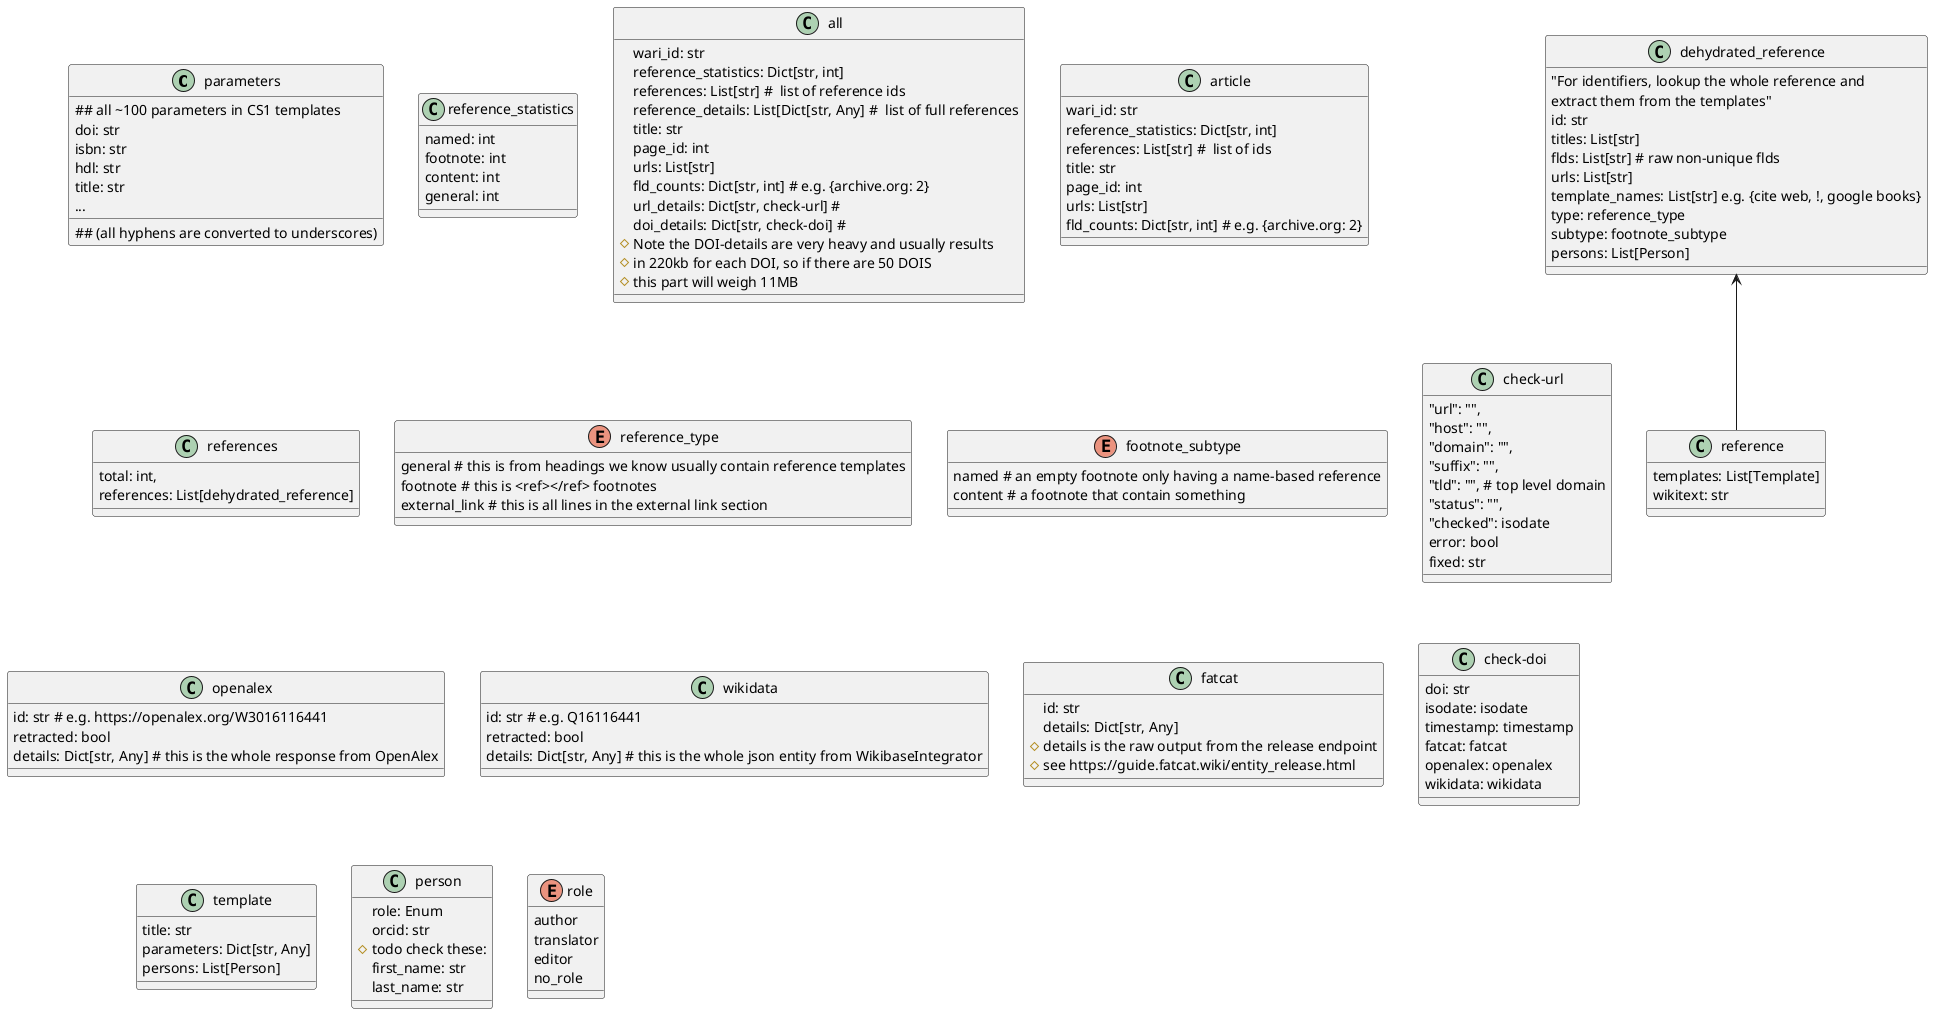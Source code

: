 @startuml
'https://plantuml.com/class-diagram

class parameters{
## all ~100 parameters in CS1 templates
## (all hyphens are converted to underscores)
doi: str
isbn: str
hdl: str
title: str
...
}
'class wikidata_details{
'fulltext_url: str
'publisher: wdqid
'journal: wdqid
'authors: List[author1_qid, ...]
'author_strings: int}
'}
class reference_statistics{
named: int
footnote: int
content: int
general: int
}
class all{
wari_id: str
reference_statistics: Dict[str, int]
references: List[str] #  list of reference ids
reference_details: List[Dict[str, Any] #  list of full references
title: str
page_id: int
urls: List[str]
fld_counts: Dict[str, int] # e.g. {archive.org: 2}
url_details: Dict[str, check-url] #
doi_details: Dict[str, check-doi] #
# Note the DOI-details are very heavy and usually results
# in 220kb for each DOI, so if there are 50 DOIS
# this part will weigh 11MB
}
class article{
wari_id: str
reference_statistics: Dict[str, int]
references: List[str] #  list of ids
title: str
page_id: int
urls: List[str]
fld_counts: Dict[str, int] # e.g. {archive.org: 2}
}
class references{
total: int,
references: List[dehydrated_reference]
}
class reference{
templates: List[Template]
wikitext: str
}
enum reference_type{
general # this is from headings we know usually contain reference templates
footnote # this is <ref></ref> footnotes
external_link # this is all lines in the external link section
}
enum footnote_subtype{
named # an empty footnote only having a name-based reference
content # a footnote that contain something
}
class dehydrated_reference {
"For identifiers, lookup the whole reference and
extract them from the templates"
id: str
titles: List[str]
flds: List[str] # raw non-unique flds
urls: List[str]
template_names: List[str] e.g. {cite web, !, google books}
type: reference_type
subtype: footnote_subtype
persons: List[Person]
}
dehydrated_reference <-- reference
class check-url{
"url": "",
"host": "",
"domain": "",
"suffix": "",
"tld": "", # top level domain
"status": "",
"checked": isodate
error: bool
fixed: str
}
class openalex{
id: str # e.g. https://openalex.org/W3016116441
retracted: bool
details: Dict[str, Any] # this is the whole response from OpenAlex
}
class wikidata{
id: str # e.g. Q16116441
retracted: bool
details: Dict[str, Any] # this is the whole json entity from WikibaseIntegrator
}
class fatcat{
id: str
details: Dict[str, Any]
# details is the raw output from the release endpoint
# see https://guide.fatcat.wiki/entity_release.html
}
class check-doi{
doi: str
isodate: isodate
timestamp: timestamp
fatcat: fatcat
openalex: openalex
wikidata: wikidata
}
class template{
title: str
parameters: Dict[str, Any]
persons: List[Person]
}
class person{
role: Enum
orcid: str
# todo check these:
first_name: str
last_name: str
}
enum role{
author
translator
editor
no_role
}
@enduml